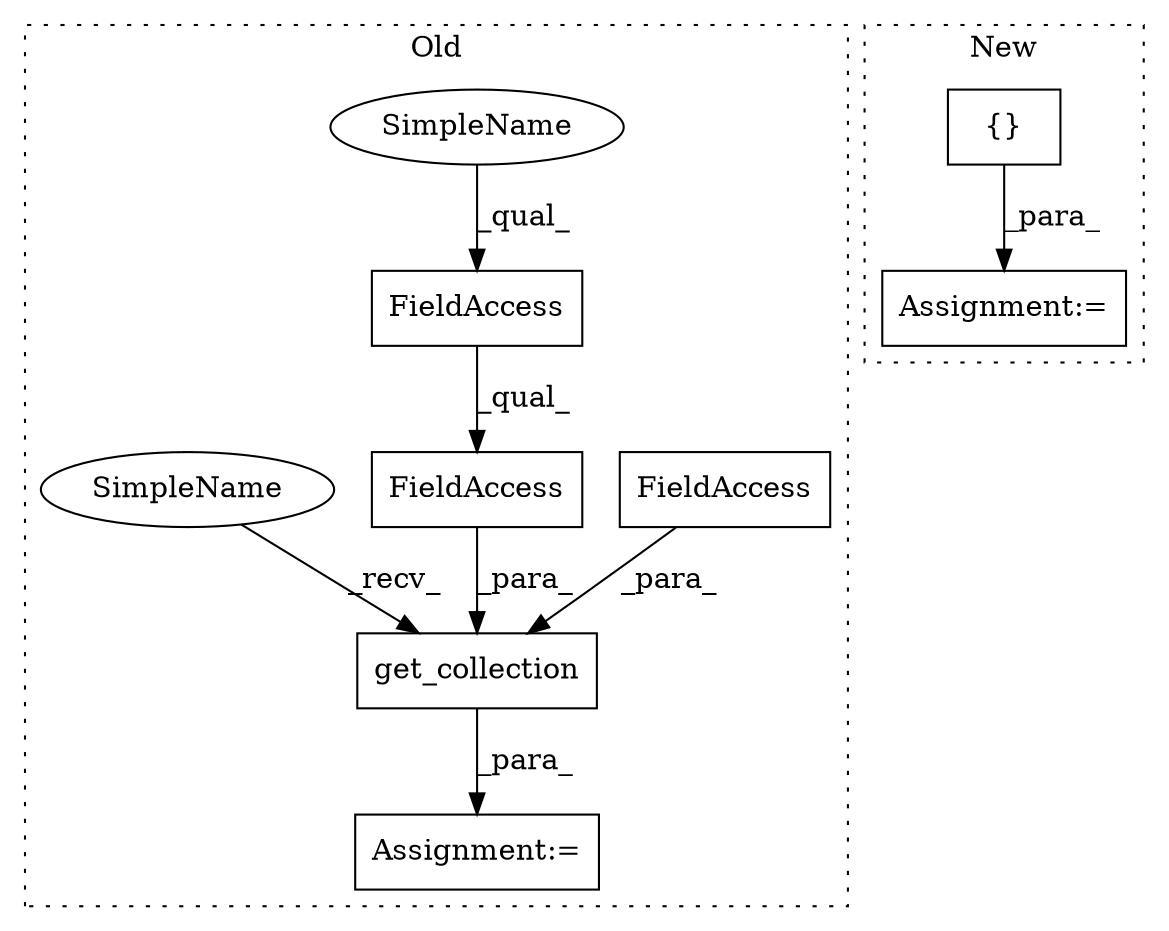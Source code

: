 digraph G {
subgraph cluster0 {
1 [label="get_collection" a="32" s="35018,35081" l="15,1" shape="box"];
3 [label="FieldAccess" a="22" s="35033" l="40" shape="box"];
4 [label="Assignment:=" a="7" s="35006" l="1" shape="box"];
5 [label="FieldAccess" a="22" s="35033" l="20" shape="box"];
7 [label="FieldAccess" a="22" s="35074" l="7" shape="box"];
8 [label="SimpleName" a="42" s="35033" l="10" shape="ellipse"];
9 [label="SimpleName" a="42" s="35007" l="10" shape="ellipse"];
label = "Old";
style="dotted";
}
subgraph cluster1 {
2 [label="{}" a="4" s="35006,35017" l="1,1" shape="box"];
6 [label="Assignment:=" a="7" s="34996" l="1" shape="box"];
label = "New";
style="dotted";
}
1 -> 4 [label="_para_"];
2 -> 6 [label="_para_"];
3 -> 1 [label="_para_"];
5 -> 3 [label="_qual_"];
7 -> 1 [label="_para_"];
8 -> 5 [label="_qual_"];
9 -> 1 [label="_recv_"];
}